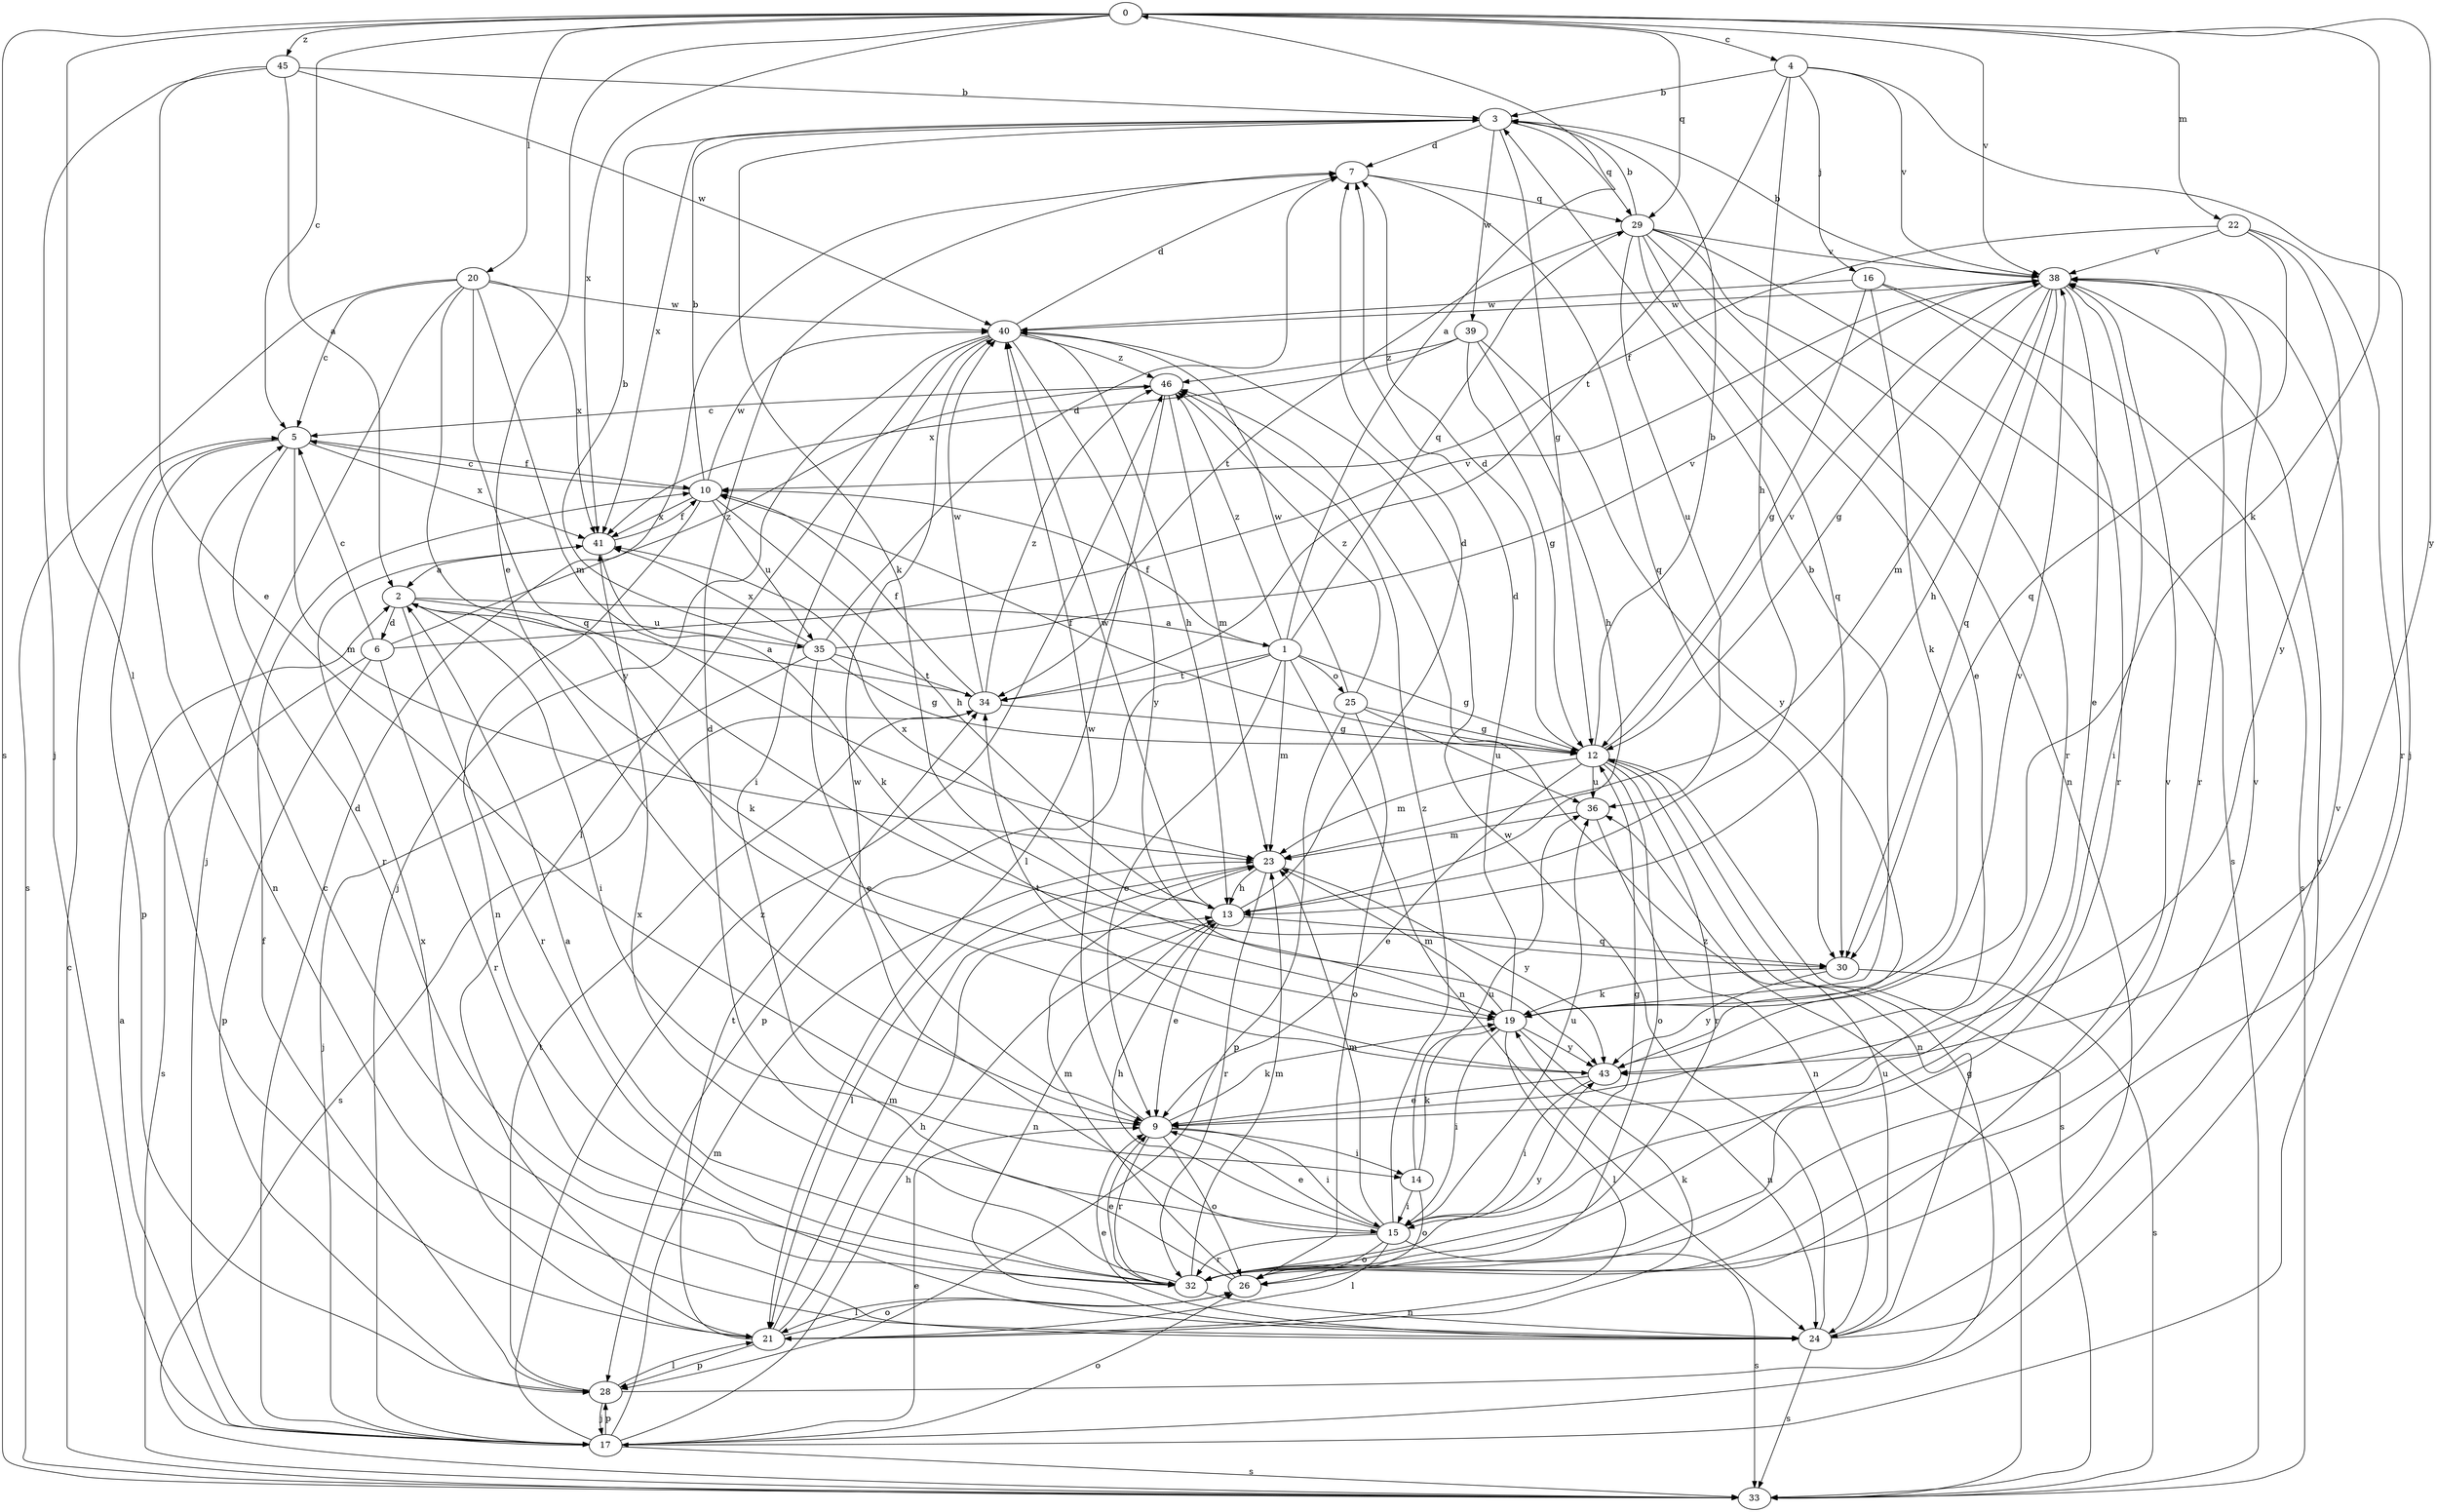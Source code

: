 strict digraph  {
0;
1;
2;
3;
4;
5;
6;
7;
9;
10;
12;
13;
14;
15;
16;
17;
19;
20;
21;
22;
23;
24;
25;
26;
28;
29;
30;
32;
33;
34;
35;
36;
38;
39;
40;
41;
43;
45;
46;
0 -> 4  [label=c];
0 -> 5  [label=c];
0 -> 9  [label=e];
0 -> 19  [label=k];
0 -> 20  [label=l];
0 -> 21  [label=l];
0 -> 22  [label=m];
0 -> 29  [label=q];
0 -> 33  [label=s];
0 -> 38  [label=v];
0 -> 41  [label=x];
0 -> 43  [label=y];
0 -> 45  [label=z];
1 -> 0  [label=a];
1 -> 9  [label=e];
1 -> 10  [label=f];
1 -> 12  [label=g];
1 -> 23  [label=m];
1 -> 24  [label=n];
1 -> 25  [label=o];
1 -> 28  [label=p];
1 -> 29  [label=q];
1 -> 34  [label=t];
1 -> 46  [label=z];
2 -> 1  [label=a];
2 -> 6  [label=d];
2 -> 14  [label=i];
2 -> 19  [label=k];
2 -> 32  [label=r];
2 -> 35  [label=u];
3 -> 7  [label=d];
3 -> 12  [label=g];
3 -> 19  [label=k];
3 -> 29  [label=q];
3 -> 39  [label=w];
3 -> 41  [label=x];
4 -> 3  [label=b];
4 -> 13  [label=h];
4 -> 16  [label=j];
4 -> 17  [label=j];
4 -> 34  [label=t];
4 -> 38  [label=v];
5 -> 10  [label=f];
5 -> 23  [label=m];
5 -> 24  [label=n];
5 -> 28  [label=p];
5 -> 32  [label=r];
5 -> 41  [label=x];
6 -> 5  [label=c];
6 -> 28  [label=p];
6 -> 32  [label=r];
6 -> 33  [label=s];
6 -> 38  [label=v];
6 -> 46  [label=z];
7 -> 29  [label=q];
7 -> 30  [label=q];
9 -> 14  [label=i];
9 -> 15  [label=i];
9 -> 19  [label=k];
9 -> 26  [label=o];
9 -> 32  [label=r];
9 -> 40  [label=w];
10 -> 3  [label=b];
10 -> 5  [label=c];
10 -> 13  [label=h];
10 -> 24  [label=n];
10 -> 35  [label=u];
10 -> 40  [label=w];
10 -> 41  [label=x];
12 -> 3  [label=b];
12 -> 7  [label=d];
12 -> 9  [label=e];
12 -> 10  [label=f];
12 -> 23  [label=m];
12 -> 24  [label=n];
12 -> 26  [label=o];
12 -> 32  [label=r];
12 -> 33  [label=s];
12 -> 36  [label=u];
12 -> 38  [label=v];
13 -> 7  [label=d];
13 -> 9  [label=e];
13 -> 24  [label=n];
13 -> 30  [label=q];
13 -> 40  [label=w];
13 -> 41  [label=x];
14 -> 15  [label=i];
14 -> 19  [label=k];
14 -> 26  [label=o];
14 -> 36  [label=u];
15 -> 9  [label=e];
15 -> 12  [label=g];
15 -> 13  [label=h];
15 -> 21  [label=l];
15 -> 23  [label=m];
15 -> 26  [label=o];
15 -> 32  [label=r];
15 -> 33  [label=s];
15 -> 36  [label=u];
15 -> 40  [label=w];
15 -> 46  [label=z];
16 -> 12  [label=g];
16 -> 19  [label=k];
16 -> 32  [label=r];
16 -> 33  [label=s];
16 -> 40  [label=w];
17 -> 2  [label=a];
17 -> 7  [label=d];
17 -> 9  [label=e];
17 -> 13  [label=h];
17 -> 23  [label=m];
17 -> 26  [label=o];
17 -> 28  [label=p];
17 -> 33  [label=s];
17 -> 38  [label=v];
17 -> 46  [label=z];
19 -> 3  [label=b];
19 -> 7  [label=d];
19 -> 15  [label=i];
19 -> 21  [label=l];
19 -> 23  [label=m];
19 -> 24  [label=n];
19 -> 43  [label=y];
20 -> 5  [label=c];
20 -> 17  [label=j];
20 -> 23  [label=m];
20 -> 30  [label=q];
20 -> 33  [label=s];
20 -> 40  [label=w];
20 -> 41  [label=x];
20 -> 43  [label=y];
21 -> 13  [label=h];
21 -> 19  [label=k];
21 -> 23  [label=m];
21 -> 26  [label=o];
21 -> 28  [label=p];
21 -> 34  [label=t];
21 -> 41  [label=x];
22 -> 10  [label=f];
22 -> 30  [label=q];
22 -> 32  [label=r];
22 -> 38  [label=v];
22 -> 43  [label=y];
23 -> 13  [label=h];
23 -> 21  [label=l];
23 -> 32  [label=r];
23 -> 43  [label=y];
24 -> 5  [label=c];
24 -> 9  [label=e];
24 -> 33  [label=s];
24 -> 36  [label=u];
24 -> 38  [label=v];
24 -> 40  [label=w];
25 -> 12  [label=g];
25 -> 26  [label=o];
25 -> 28  [label=p];
25 -> 36  [label=u];
25 -> 40  [label=w];
25 -> 46  [label=z];
26 -> 7  [label=d];
26 -> 21  [label=l];
26 -> 23  [label=m];
26 -> 38  [label=v];
28 -> 10  [label=f];
28 -> 12  [label=g];
28 -> 17  [label=j];
28 -> 21  [label=l];
28 -> 34  [label=t];
29 -> 3  [label=b];
29 -> 9  [label=e];
29 -> 24  [label=n];
29 -> 30  [label=q];
29 -> 32  [label=r];
29 -> 33  [label=s];
29 -> 34  [label=t];
29 -> 36  [label=u];
29 -> 38  [label=v];
30 -> 19  [label=k];
30 -> 33  [label=s];
30 -> 43  [label=y];
32 -> 2  [label=a];
32 -> 9  [label=e];
32 -> 23  [label=m];
32 -> 24  [label=n];
32 -> 38  [label=v];
32 -> 41  [label=x];
32 -> 43  [label=y];
33 -> 5  [label=c];
33 -> 46  [label=z];
34 -> 2  [label=a];
34 -> 10  [label=f];
34 -> 12  [label=g];
34 -> 33  [label=s];
34 -> 40  [label=w];
34 -> 46  [label=z];
35 -> 3  [label=b];
35 -> 7  [label=d];
35 -> 9  [label=e];
35 -> 12  [label=g];
35 -> 17  [label=j];
35 -> 34  [label=t];
35 -> 38  [label=v];
35 -> 41  [label=x];
36 -> 23  [label=m];
36 -> 24  [label=n];
38 -> 3  [label=b];
38 -> 9  [label=e];
38 -> 12  [label=g];
38 -> 13  [label=h];
38 -> 15  [label=i];
38 -> 23  [label=m];
38 -> 30  [label=q];
38 -> 32  [label=r];
38 -> 40  [label=w];
39 -> 12  [label=g];
39 -> 13  [label=h];
39 -> 41  [label=x];
39 -> 43  [label=y];
39 -> 46  [label=z];
40 -> 7  [label=d];
40 -> 13  [label=h];
40 -> 15  [label=i];
40 -> 17  [label=j];
40 -> 21  [label=l];
40 -> 43  [label=y];
40 -> 46  [label=z];
41 -> 2  [label=a];
41 -> 10  [label=f];
41 -> 19  [label=k];
43 -> 9  [label=e];
43 -> 15  [label=i];
43 -> 34  [label=t];
43 -> 38  [label=v];
45 -> 2  [label=a];
45 -> 3  [label=b];
45 -> 9  [label=e];
45 -> 17  [label=j];
45 -> 40  [label=w];
46 -> 5  [label=c];
46 -> 21  [label=l];
46 -> 23  [label=m];
}
